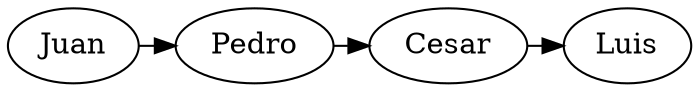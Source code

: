 // Lista enlazada simple
digraph {
	n1 [label=Juan]
	n2 [label=Pedro]
	n3 [label=Cesar]
	n4 [label=Luis]
	n3 -> n4 [constraint=false]
	n2 -> n3 [constraint=false]
	n1 -> n2 [constraint=false]
}
